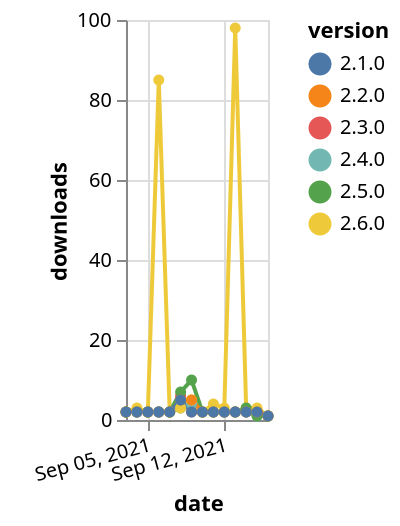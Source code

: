{"$schema": "https://vega.github.io/schema/vega-lite/v5.json", "description": "A simple bar chart with embedded data.", "data": {"values": [{"date": "2021-09-03", "total": 3504, "delta": 2, "version": "2.3.0"}, {"date": "2021-09-04", "total": 3506, "delta": 2, "version": "2.3.0"}, {"date": "2021-09-05", "total": 3508, "delta": 2, "version": "2.3.0"}, {"date": "2021-09-06", "total": 3510, "delta": 2, "version": "2.3.0"}, {"date": "2021-09-07", "total": 3512, "delta": 2, "version": "2.3.0"}, {"date": "2021-09-08", "total": 3518, "delta": 6, "version": "2.3.0"}, {"date": "2021-09-09", "total": 3520, "delta": 2, "version": "2.3.0"}, {"date": "2021-09-10", "total": 3522, "delta": 2, "version": "2.3.0"}, {"date": "2021-09-11", "total": 3524, "delta": 2, "version": "2.3.0"}, {"date": "2021-09-12", "total": 3526, "delta": 2, "version": "2.3.0"}, {"date": "2021-09-13", "total": 3528, "delta": 2, "version": "2.3.0"}, {"date": "2021-09-14", "total": 3530, "delta": 2, "version": "2.3.0"}, {"date": "2021-09-15", "total": 3532, "delta": 2, "version": "2.3.0"}, {"date": "2021-09-16", "total": 3533, "delta": 1, "version": "2.3.0"}, {"date": "2021-09-03", "total": 3073, "delta": 2, "version": "2.4.0"}, {"date": "2021-09-04", "total": 3075, "delta": 2, "version": "2.4.0"}, {"date": "2021-09-05", "total": 3077, "delta": 2, "version": "2.4.0"}, {"date": "2021-09-06", "total": 3079, "delta": 2, "version": "2.4.0"}, {"date": "2021-09-07", "total": 3081, "delta": 2, "version": "2.4.0"}, {"date": "2021-09-08", "total": 3084, "delta": 3, "version": "2.4.0"}, {"date": "2021-09-09", "total": 3088, "delta": 4, "version": "2.4.0"}, {"date": "2021-09-10", "total": 3090, "delta": 2, "version": "2.4.0"}, {"date": "2021-09-11", "total": 3092, "delta": 2, "version": "2.4.0"}, {"date": "2021-09-12", "total": 3094, "delta": 2, "version": "2.4.0"}, {"date": "2021-09-13", "total": 3096, "delta": 2, "version": "2.4.0"}, {"date": "2021-09-14", "total": 3098, "delta": 2, "version": "2.4.0"}, {"date": "2021-09-15", "total": 3099, "delta": 1, "version": "2.4.0"}, {"date": "2021-09-16", "total": 3100, "delta": 1, "version": "2.4.0"}, {"date": "2021-09-03", "total": 8612, "delta": 2, "version": "2.6.0"}, {"date": "2021-09-04", "total": 8615, "delta": 3, "version": "2.6.0"}, {"date": "2021-09-05", "total": 8617, "delta": 2, "version": "2.6.0"}, {"date": "2021-09-06", "total": 8702, "delta": 85, "version": "2.6.0"}, {"date": "2021-09-07", "total": 8704, "delta": 2, "version": "2.6.0"}, {"date": "2021-09-08", "total": 8707, "delta": 3, "version": "2.6.0"}, {"date": "2021-09-09", "total": 8712, "delta": 5, "version": "2.6.0"}, {"date": "2021-09-10", "total": 8714, "delta": 2, "version": "2.6.0"}, {"date": "2021-09-11", "total": 8718, "delta": 4, "version": "2.6.0"}, {"date": "2021-09-12", "total": 8721, "delta": 3, "version": "2.6.0"}, {"date": "2021-09-13", "total": 8819, "delta": 98, "version": "2.6.0"}, {"date": "2021-09-14", "total": 8822, "delta": 3, "version": "2.6.0"}, {"date": "2021-09-15", "total": 8825, "delta": 3, "version": "2.6.0"}, {"date": "2021-09-16", "total": 8826, "delta": 1, "version": "2.6.0"}, {"date": "2021-09-03", "total": 15566, "delta": 2, "version": "2.5.0"}, {"date": "2021-09-04", "total": 15568, "delta": 2, "version": "2.5.0"}, {"date": "2021-09-05", "total": 15570, "delta": 2, "version": "2.5.0"}, {"date": "2021-09-06", "total": 15572, "delta": 2, "version": "2.5.0"}, {"date": "2021-09-07", "total": 15574, "delta": 2, "version": "2.5.0"}, {"date": "2021-09-08", "total": 15581, "delta": 7, "version": "2.5.0"}, {"date": "2021-09-09", "total": 15591, "delta": 10, "version": "2.5.0"}, {"date": "2021-09-10", "total": 15593, "delta": 2, "version": "2.5.0"}, {"date": "2021-09-11", "total": 15595, "delta": 2, "version": "2.5.0"}, {"date": "2021-09-12", "total": 15597, "delta": 2, "version": "2.5.0"}, {"date": "2021-09-13", "total": 15599, "delta": 2, "version": "2.5.0"}, {"date": "2021-09-14", "total": 15602, "delta": 3, "version": "2.5.0"}, {"date": "2021-09-15", "total": 15603, "delta": 1, "version": "2.5.0"}, {"date": "2021-09-16", "total": 15604, "delta": 1, "version": "2.5.0"}, {"date": "2021-09-03", "total": 3547, "delta": 2, "version": "2.2.0"}, {"date": "2021-09-04", "total": 3549, "delta": 2, "version": "2.2.0"}, {"date": "2021-09-05", "total": 3551, "delta": 2, "version": "2.2.0"}, {"date": "2021-09-06", "total": 3553, "delta": 2, "version": "2.2.0"}, {"date": "2021-09-07", "total": 3555, "delta": 2, "version": "2.2.0"}, {"date": "2021-09-08", "total": 3560, "delta": 5, "version": "2.2.0"}, {"date": "2021-09-09", "total": 3565, "delta": 5, "version": "2.2.0"}, {"date": "2021-09-10", "total": 3567, "delta": 2, "version": "2.2.0"}, {"date": "2021-09-11", "total": 3569, "delta": 2, "version": "2.2.0"}, {"date": "2021-09-12", "total": 3571, "delta": 2, "version": "2.2.0"}, {"date": "2021-09-13", "total": 3573, "delta": 2, "version": "2.2.0"}, {"date": "2021-09-14", "total": 3575, "delta": 2, "version": "2.2.0"}, {"date": "2021-09-15", "total": 3577, "delta": 2, "version": "2.2.0"}, {"date": "2021-09-16", "total": 3578, "delta": 1, "version": "2.2.0"}, {"date": "2021-09-03", "total": 3896, "delta": 2, "version": "2.1.0"}, {"date": "2021-09-04", "total": 3898, "delta": 2, "version": "2.1.0"}, {"date": "2021-09-05", "total": 3900, "delta": 2, "version": "2.1.0"}, {"date": "2021-09-06", "total": 3902, "delta": 2, "version": "2.1.0"}, {"date": "2021-09-07", "total": 3904, "delta": 2, "version": "2.1.0"}, {"date": "2021-09-08", "total": 3909, "delta": 5, "version": "2.1.0"}, {"date": "2021-09-09", "total": 3911, "delta": 2, "version": "2.1.0"}, {"date": "2021-09-10", "total": 3913, "delta": 2, "version": "2.1.0"}, {"date": "2021-09-11", "total": 3915, "delta": 2, "version": "2.1.0"}, {"date": "2021-09-12", "total": 3917, "delta": 2, "version": "2.1.0"}, {"date": "2021-09-13", "total": 3919, "delta": 2, "version": "2.1.0"}, {"date": "2021-09-14", "total": 3921, "delta": 2, "version": "2.1.0"}, {"date": "2021-09-15", "total": 3923, "delta": 2, "version": "2.1.0"}, {"date": "2021-09-16", "total": 3924, "delta": 1, "version": "2.1.0"}]}, "width": "container", "mark": {"type": "line", "point": {"filled": true}}, "encoding": {"x": {"field": "date", "type": "temporal", "timeUnit": "yearmonthdate", "title": "date", "axis": {"labelAngle": -15}}, "y": {"field": "delta", "type": "quantitative", "title": "downloads"}, "color": {"field": "version", "type": "nominal"}, "tooltip": {"field": "delta"}}}